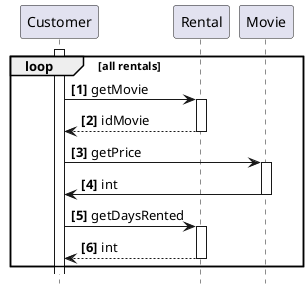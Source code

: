 @startuml
hide footbox
autonumber "<b>[0]"

participant Customer
participant Rental
participant Movie
activate Customer
loop  all rentals
Customer -> Rental: getMovie
activate Rental
Rental -->Customer: idMovie
deactivate Rental
Customer -> Movie: getPrice
activate Movie
Movie -> Customer: int
deactivate Movie
Customer -> Rental: getDaysRented
activate Rental
Rental --> Customer: int
deactivate Rental
end loop
@enduml
